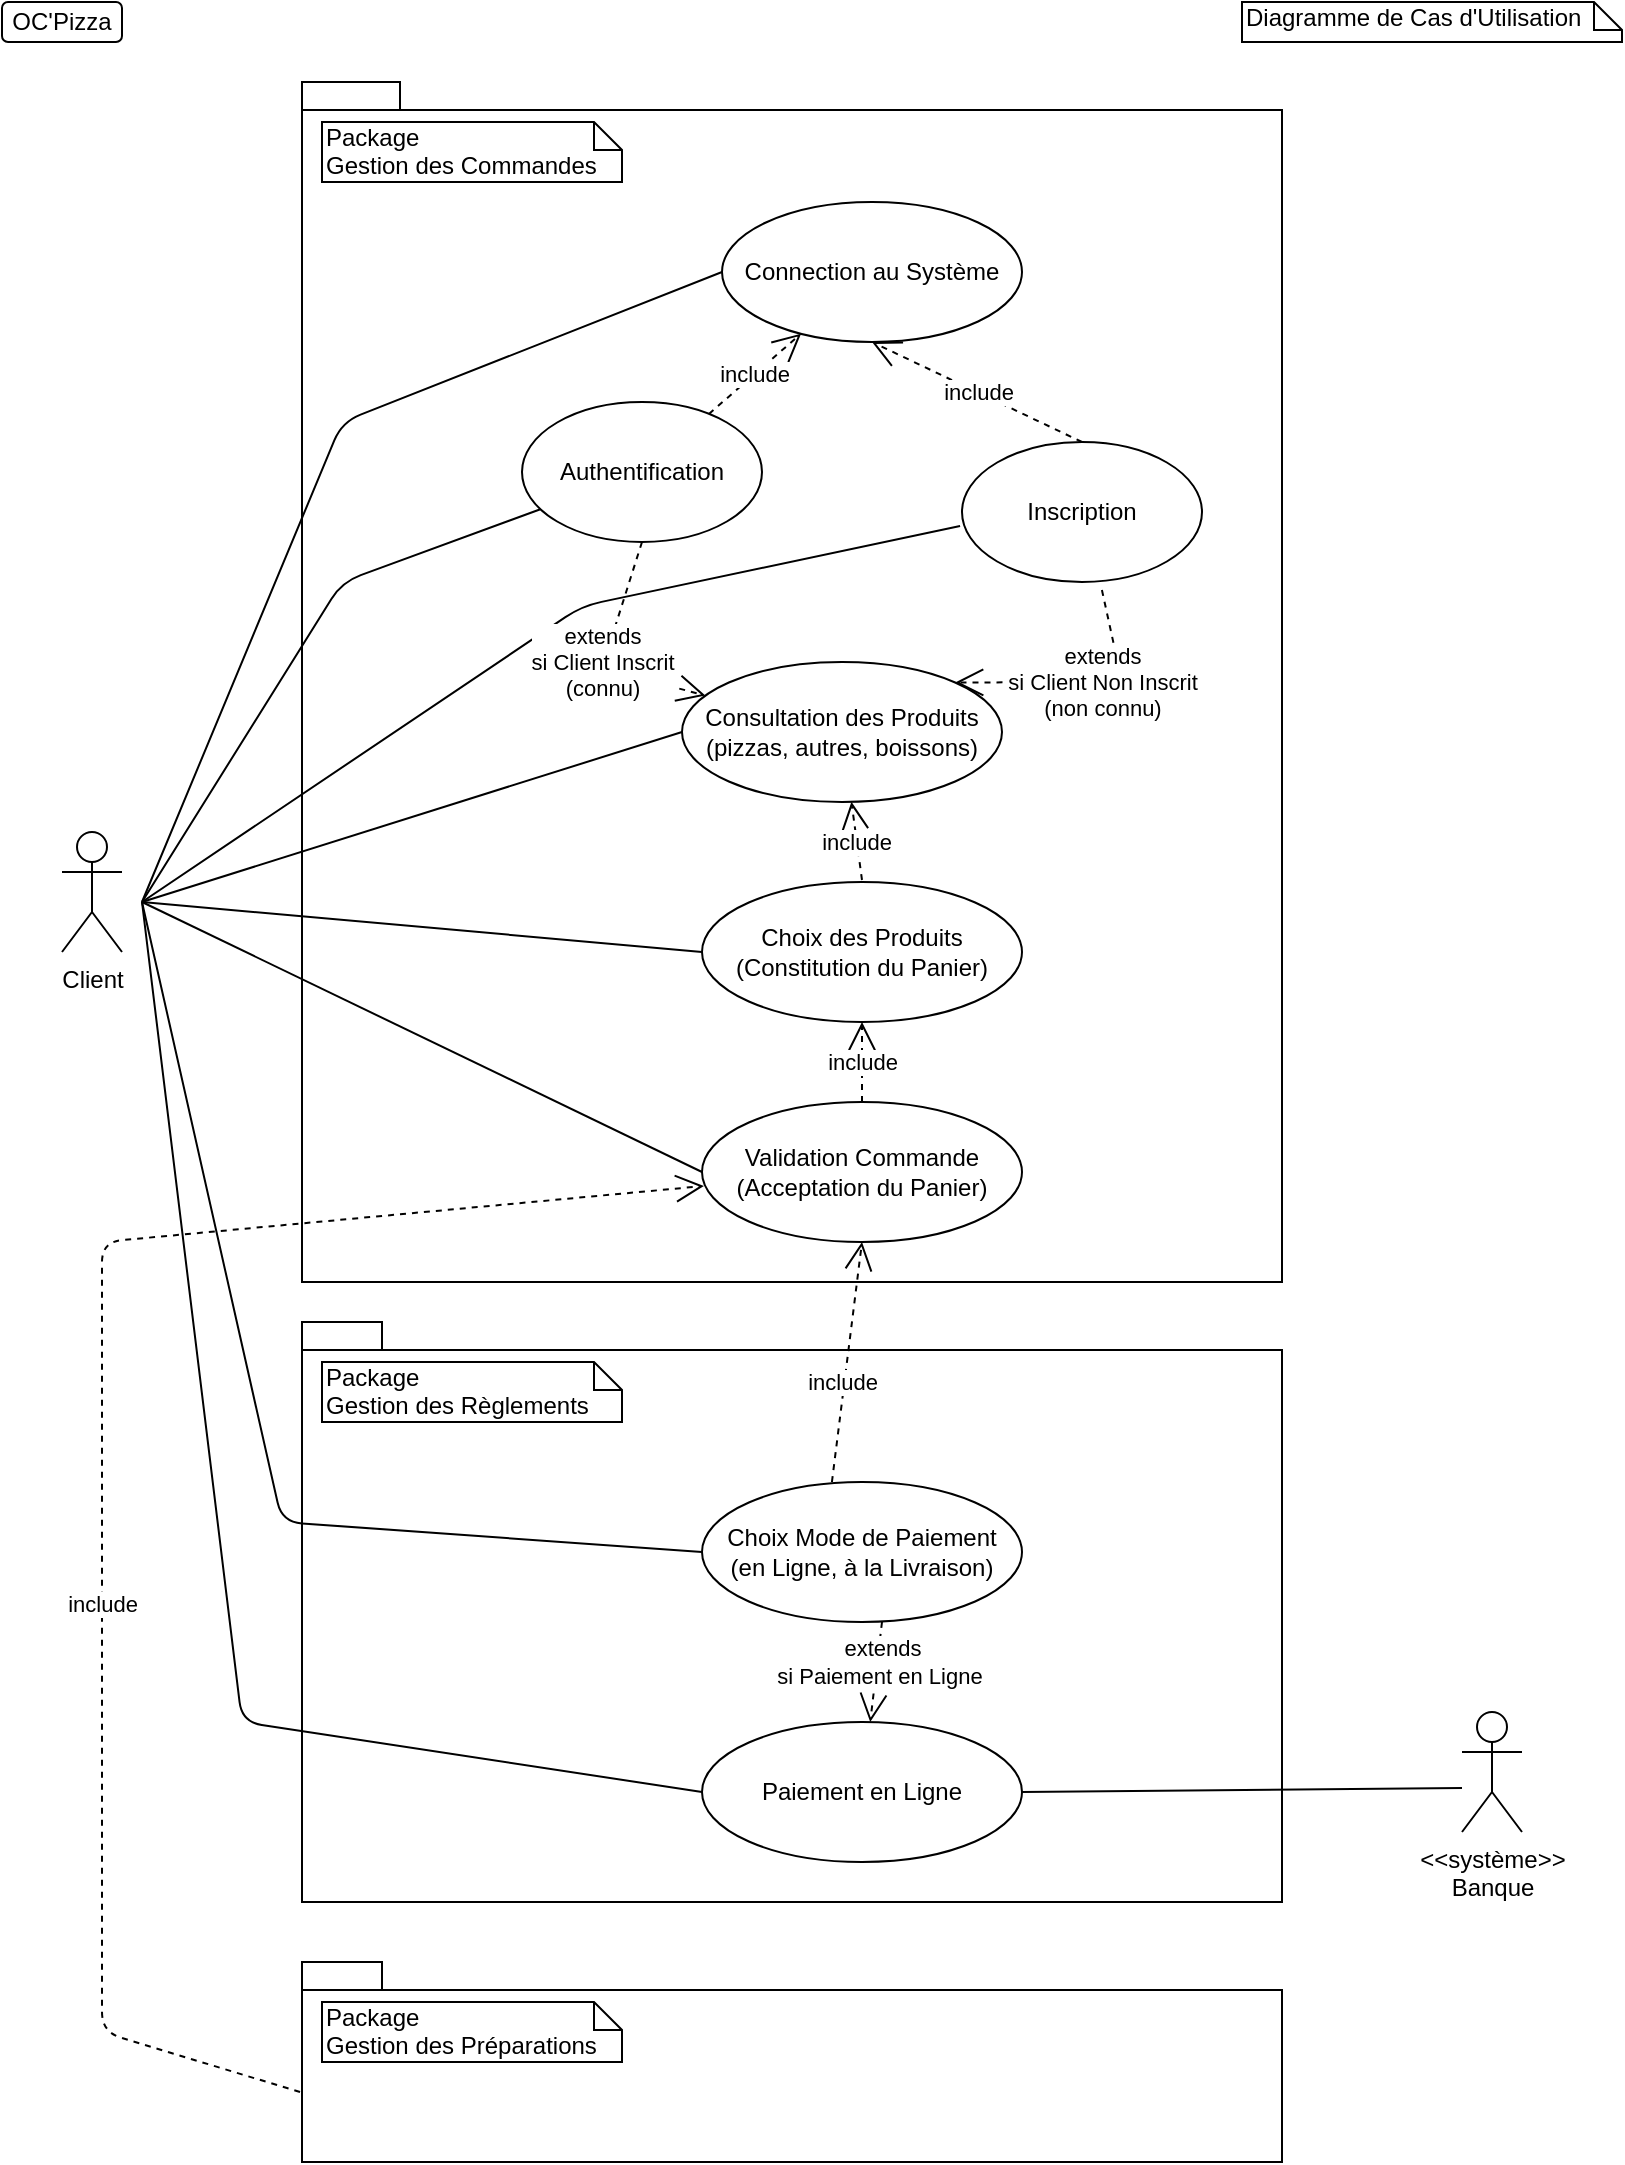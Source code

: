 <mxfile version="12.2.6" type="device" pages="1"><diagram id="ZVZr_ygmx5iWLDqqZzpk" name="Page-1"><mxGraphModel dx="1163" dy="694" grid="1" gridSize="10" guides="1" tooltips="1" connect="1" arrows="1" fold="1" page="1" pageScale="1" pageWidth="827" pageHeight="1169" math="0" shadow="0"><root><mxCell id="0"/><mxCell id="1" parent="0"/><mxCell id="7RBhTeeqjgn5L5TprI7I-26" value="" style="shape=folder;fontStyle=1;spacingTop=10;tabWidth=40;tabHeight=14;tabPosition=left;html=1;" vertex="1" parent="1"><mxGeometry x="160" y="670" width="490" height="290" as="geometry"/></mxCell><mxCell id="7RBhTeeqjgn5L5TprI7I-27" value="" style="shape=folder;fontStyle=1;spacingTop=10;tabWidth=40;tabHeight=14;tabPosition=left;html=1;" vertex="1" parent="1"><mxGeometry x="160" y="990" width="490" height="100" as="geometry"/></mxCell><mxCell id="7RBhTeeqjgn5L5TprI7I-25" value="" style="shape=folder;fontStyle=1;spacingTop=10;tabWidth=40;tabHeight=14;tabPosition=left;html=1;" vertex="1" parent="1"><mxGeometry x="160" y="50" width="490" height="600" as="geometry"/></mxCell><mxCell id="HdKIo4G3xb_w0U2Cbs_q-2" value="OC'Pizza" style="rounded=1;whiteSpace=wrap;html=1;" parent="1" vertex="1"><mxGeometry x="10" y="10" width="60" height="20" as="geometry"/></mxCell><mxCell id="HdKIo4G3xb_w0U2Cbs_q-4" value="Diagramme de Cas d'Utilisation" style="shape=note;whiteSpace=wrap;html=1;size=14;verticalAlign=top;align=left;spacingTop=-6;" parent="1" vertex="1"><mxGeometry x="630" y="10" width="190" height="20" as="geometry"/></mxCell><mxCell id="HdKIo4G3xb_w0U2Cbs_q-5" value="Client" style="shape=umlActor;verticalLabelPosition=bottom;labelBackgroundColor=#ffffff;verticalAlign=top;html=1;" parent="1" vertex="1"><mxGeometry x="40" y="425" width="30" height="60" as="geometry"/></mxCell><mxCell id="7RBhTeeqjgn5L5TprI7I-1" value="Connection au Système" style="ellipse;whiteSpace=wrap;html=1;" vertex="1" parent="1"><mxGeometry x="370" y="110" width="150" height="70" as="geometry"/></mxCell><mxCell id="7RBhTeeqjgn5L5TprI7I-2" value="Authentification" style="ellipse;whiteSpace=wrap;html=1;" vertex="1" parent="1"><mxGeometry x="270" y="210" width="120" height="70" as="geometry"/></mxCell><mxCell id="7RBhTeeqjgn5L5TprI7I-3" value="Inscription" style="ellipse;whiteSpace=wrap;html=1;" vertex="1" parent="1"><mxGeometry x="490" y="230" width="120" height="70" as="geometry"/></mxCell><mxCell id="7RBhTeeqjgn5L5TprI7I-4" value="Consultation des Produits&lt;br&gt;(pizzas, autres, boissons)" style="ellipse;whiteSpace=wrap;html=1;" vertex="1" parent="1"><mxGeometry x="350" y="340" width="160" height="70" as="geometry"/></mxCell><mxCell id="7RBhTeeqjgn5L5TprI7I-5" value="Choix des Produits&lt;br&gt;(Constitution du Panier)" style="ellipse;whiteSpace=wrap;html=1;" vertex="1" parent="1"><mxGeometry x="360" y="450" width="160" height="70" as="geometry"/></mxCell><mxCell id="7RBhTeeqjgn5L5TprI7I-6" value="Validation Commande&lt;br&gt;(Acceptation du Panier)" style="ellipse;whiteSpace=wrap;html=1;" vertex="1" parent="1"><mxGeometry x="360" y="560" width="160" height="70" as="geometry"/></mxCell><mxCell id="7RBhTeeqjgn5L5TprI7I-8" value="Package&lt;br&gt;Gestion des Commandes" style="shape=note;whiteSpace=wrap;html=1;size=14;verticalAlign=top;align=left;spacingTop=-6;" vertex="1" parent="1"><mxGeometry x="170" y="70" width="150" height="30" as="geometry"/></mxCell><mxCell id="7RBhTeeqjgn5L5TprI7I-9" value="" style="endArrow=none;html=1;entryX=0;entryY=0.5;entryDx=0;entryDy=0;" edge="1" parent="1" target="7RBhTeeqjgn5L5TprI7I-1"><mxGeometry width="50" height="50" relative="1" as="geometry"><mxPoint x="80" y="460" as="sourcePoint"/><mxPoint x="300" y="178.167" as="targetPoint"/><Array as="points"><mxPoint x="180" y="220"/></Array></mxGeometry></mxCell><mxCell id="7RBhTeeqjgn5L5TprI7I-10" value="" style="endArrow=none;html=1;" edge="1" parent="1" target="7RBhTeeqjgn5L5TprI7I-2"><mxGeometry width="50" height="50" relative="1" as="geometry"><mxPoint x="80" y="460" as="sourcePoint"/><mxPoint x="380" y="155" as="targetPoint"/><Array as="points"><mxPoint x="180" y="300"/></Array></mxGeometry></mxCell><mxCell id="7RBhTeeqjgn5L5TprI7I-11" value="" style="endArrow=none;html=1;entryX=-0.008;entryY=0.6;entryDx=0;entryDy=0;entryPerimeter=0;" edge="1" parent="1" target="7RBhTeeqjgn5L5TprI7I-3"><mxGeometry width="50" height="50" relative="1" as="geometry"><mxPoint x="80" y="460" as="sourcePoint"/><mxPoint x="490" y="311.5" as="targetPoint"/><Array as="points"><mxPoint x="300" y="312"/></Array></mxGeometry></mxCell><mxCell id="7RBhTeeqjgn5L5TprI7I-12" value="" style="endArrow=none;html=1;entryX=0;entryY=0.5;entryDx=0;entryDy=0;" edge="1" parent="1" target="7RBhTeeqjgn5L5TprI7I-4"><mxGeometry width="50" height="50" relative="1" as="geometry"><mxPoint x="80" y="460" as="sourcePoint"/><mxPoint x="380" y="155" as="targetPoint"/></mxGeometry></mxCell><mxCell id="7RBhTeeqjgn5L5TprI7I-13" value="" style="endArrow=none;html=1;entryX=0;entryY=0.5;entryDx=0;entryDy=0;" edge="1" parent="1" target="7RBhTeeqjgn5L5TprI7I-5"><mxGeometry width="50" height="50" relative="1" as="geometry"><mxPoint x="80" y="460" as="sourcePoint"/><mxPoint x="380" y="155" as="targetPoint"/></mxGeometry></mxCell><mxCell id="7RBhTeeqjgn5L5TprI7I-14" value="" style="endArrow=none;html=1;entryX=0;entryY=0.5;entryDx=0;entryDy=0;" edge="1" parent="1" target="7RBhTeeqjgn5L5TprI7I-6"><mxGeometry width="50" height="50" relative="1" as="geometry"><mxPoint x="80" y="460" as="sourcePoint"/><mxPoint x="380" y="155" as="targetPoint"/></mxGeometry></mxCell><mxCell id="7RBhTeeqjgn5L5TprI7I-15" value="Package&lt;br&gt;Gestion des Règlements" style="shape=note;whiteSpace=wrap;html=1;size=14;verticalAlign=top;align=left;spacingTop=-6;" vertex="1" parent="1"><mxGeometry x="170" y="690" width="150" height="30" as="geometry"/></mxCell><mxCell id="7RBhTeeqjgn5L5TprI7I-16" value="Paiement en Ligne" style="ellipse;whiteSpace=wrap;html=1;" vertex="1" parent="1"><mxGeometry x="360" y="870" width="160" height="70" as="geometry"/></mxCell><mxCell id="7RBhTeeqjgn5L5TprI7I-17" value="Choix Mode de Paiement&lt;br&gt;(en Ligne, à la Livraison)" style="ellipse;whiteSpace=wrap;html=1;" vertex="1" parent="1"><mxGeometry x="360" y="750" width="160" height="70" as="geometry"/></mxCell><mxCell id="7RBhTeeqjgn5L5TprI7I-18" value="Package&lt;br&gt;Gestion des Préparations" style="shape=note;whiteSpace=wrap;html=1;size=14;verticalAlign=top;align=left;spacingTop=-6;" vertex="1" parent="1"><mxGeometry x="170" y="1010" width="150" height="30" as="geometry"/></mxCell><mxCell id="7RBhTeeqjgn5L5TprI7I-19" value="" style="endArrow=none;html=1;entryX=0;entryY=0.5;entryDx=0;entryDy=0;" edge="1" parent="1" target="7RBhTeeqjgn5L5TprI7I-17"><mxGeometry width="50" height="50" relative="1" as="geometry"><mxPoint x="80" y="460" as="sourcePoint"/><mxPoint x="120" y="594" as="targetPoint"/><Array as="points"><mxPoint x="150" y="770"/></Array></mxGeometry></mxCell><mxCell id="7RBhTeeqjgn5L5TprI7I-20" value="" style="endArrow=none;html=1;entryX=0;entryY=0.5;entryDx=0;entryDy=0;" edge="1" parent="1" target="7RBhTeeqjgn5L5TprI7I-16"><mxGeometry width="50" height="50" relative="1" as="geometry"><mxPoint x="80" y="460" as="sourcePoint"/><mxPoint x="360" y="895" as="targetPoint"/><Array as="points"><mxPoint x="130" y="870"/></Array></mxGeometry></mxCell><mxCell id="7RBhTeeqjgn5L5TprI7I-21" value="&amp;lt;&amp;lt;système&amp;gt;&amp;gt;&lt;br&gt;Banque" style="shape=umlActor;verticalLabelPosition=bottom;labelBackgroundColor=#ffffff;verticalAlign=top;html=1;" vertex="1" parent="1"><mxGeometry x="740" y="865" width="30" height="60" as="geometry"/></mxCell><mxCell id="7RBhTeeqjgn5L5TprI7I-24" value="" style="endArrow=none;html=1;exitX=1;exitY=0.5;exitDx=0;exitDy=0;" edge="1" parent="1" source="7RBhTeeqjgn5L5TprI7I-16"><mxGeometry width="50" height="50" relative="1" as="geometry"><mxPoint x="600" y="953" as="sourcePoint"/><mxPoint x="740" y="903" as="targetPoint"/></mxGeometry></mxCell><mxCell id="7RBhTeeqjgn5L5TprI7I-29" value="include" style="endArrow=open;endSize=12;dashed=1;html=1;entryX=0.006;entryY=0.6;entryDx=0;entryDy=0;entryPerimeter=0;exitX=-0.002;exitY=0.65;exitDx=0;exitDy=0;exitPerimeter=0;" edge="1" parent="1" source="7RBhTeeqjgn5L5TprI7I-27" target="7RBhTeeqjgn5L5TprI7I-6"><mxGeometry x="-0.208" width="160" relative="1" as="geometry"><mxPoint x="160" y="1045" as="sourcePoint"/><mxPoint x="50" y="595" as="targetPoint"/><Array as="points"><mxPoint x="60" y="1025"/><mxPoint x="60" y="630"/></Array><mxPoint as="offset"/></mxGeometry></mxCell><mxCell id="7RBhTeeqjgn5L5TprI7I-30" value="include" style="endArrow=open;endSize=12;dashed=1;html=1;" edge="1" parent="1" source="7RBhTeeqjgn5L5TprI7I-2" target="7RBhTeeqjgn5L5TprI7I-1"><mxGeometry width="160" relative="1" as="geometry"><mxPoint x="365" y="209.5" as="sourcePoint"/><mxPoint x="525" y="209.5" as="targetPoint"/></mxGeometry></mxCell><mxCell id="7RBhTeeqjgn5L5TprI7I-31" value="include" style="endArrow=open;endSize=12;dashed=1;html=1;exitX=0.5;exitY=0;exitDx=0;exitDy=0;entryX=0.5;entryY=1;entryDx=0;entryDy=0;" edge="1" parent="1" source="7RBhTeeqjgn5L5TprI7I-3" target="7RBhTeeqjgn5L5TprI7I-1"><mxGeometry width="160" relative="1" as="geometry"><mxPoint x="373.324" y="225.894" as="sourcePoint"/><mxPoint x="419.535" y="185.84" as="targetPoint"/></mxGeometry></mxCell><mxCell id="7RBhTeeqjgn5L5TprI7I-34" value="include" style="endArrow=open;endSize=12;dashed=1;html=1;exitX=0.5;exitY=0;exitDx=0;exitDy=0;" edge="1" parent="1" target="7RBhTeeqjgn5L5TprI7I-4"><mxGeometry width="160" relative="1" as="geometry"><mxPoint x="440" y="449" as="sourcePoint"/><mxPoint x="437" y="420" as="targetPoint"/></mxGeometry></mxCell><mxCell id="7RBhTeeqjgn5L5TprI7I-36" value="include" style="endArrow=open;endSize=12;dashed=1;html=1;exitX=0.5;exitY=0;exitDx=0;exitDy=0;entryX=0.5;entryY=1;entryDx=0;entryDy=0;" edge="1" parent="1" source="7RBhTeeqjgn5L5TprI7I-6" target="7RBhTeeqjgn5L5TprI7I-5"><mxGeometry width="160" relative="1" as="geometry"><mxPoint x="450" y="459" as="sourcePoint"/><mxPoint x="444.721" y="419.939" as="targetPoint"/><Array as="points"/><mxPoint as="offset"/></mxGeometry></mxCell><mxCell id="7RBhTeeqjgn5L5TprI7I-37" value="include" style="endArrow=open;endSize=12;dashed=1;html=1;exitX=0.406;exitY=0;exitDx=0;exitDy=0;exitPerimeter=0;entryX=0.5;entryY=1;entryDx=0;entryDy=0;" edge="1" parent="1" source="7RBhTeeqjgn5L5TprI7I-17" target="7RBhTeeqjgn5L5TprI7I-6"><mxGeometry x="-0.169" y="1" width="160" relative="1" as="geometry"><mxPoint x="420" y="740" as="sourcePoint"/><mxPoint x="580" y="740" as="targetPoint"/><mxPoint as="offset"/></mxGeometry></mxCell><mxCell id="7RBhTeeqjgn5L5TprI7I-38" value="extends&lt;br&gt;si Client Inscrit&lt;br&gt;(connu)" style="endArrow=open;endSize=12;dashed=1;html=1;exitX=0.5;exitY=1;exitDx=0;exitDy=0;" edge="1" parent="1" source="7RBhTeeqjgn5L5TprI7I-2" target="7RBhTeeqjgn5L5TprI7I-4"><mxGeometry x="0.058" y="-1" width="160" relative="1" as="geometry"><mxPoint x="340" y="329.5" as="sourcePoint"/><mxPoint x="500" y="329.5" as="targetPoint"/><Array as="points"><mxPoint x="310" y="343"/></Array><mxPoint as="offset"/></mxGeometry></mxCell><mxCell id="7RBhTeeqjgn5L5TprI7I-39" value="extends&lt;br&gt;si Client Non Inscrit&lt;br&gt;(non connu)" style="endArrow=open;endSize=12;dashed=1;html=1;entryX=1;entryY=0;entryDx=0;entryDy=0;exitX=0.583;exitY=1.057;exitDx=0;exitDy=0;exitPerimeter=0;" edge="1" parent="1" source="7RBhTeeqjgn5L5TprI7I-3" target="7RBhTeeqjgn5L5TprI7I-4"><mxGeometry x="-0.307" y="-10" width="160" relative="1" as="geometry"><mxPoint x="610" y="329.5" as="sourcePoint"/><mxPoint x="450" y="329.5" as="targetPoint"/><Array as="points"><mxPoint x="570" y="350"/></Array><mxPoint as="offset"/></mxGeometry></mxCell><mxCell id="7RBhTeeqjgn5L5TprI7I-40" value="extends&lt;br&gt;si Paiement en Ligne&amp;nbsp;" style="endArrow=open;endSize=12;dashed=1;html=1;" edge="1" parent="1" target="7RBhTeeqjgn5L5TprI7I-16"><mxGeometry x="-0.212" y="2" width="160" relative="1" as="geometry"><mxPoint x="450" y="820" as="sourcePoint"/><mxPoint x="390" y="839.5" as="targetPoint"/><Array as="points"><mxPoint x="450" y="820"/></Array><mxPoint as="offset"/></mxGeometry></mxCell></root></mxGraphModel></diagram></mxfile>